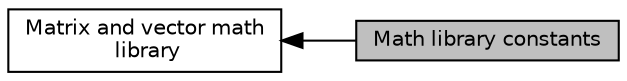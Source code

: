 digraph "Math library constants"
{
  edge [fontname="Helvetica",fontsize="10",labelfontname="Helvetica",labelfontsize="10"];
  node [fontname="Helvetica",fontsize="10",shape=record];
  rankdir=LR;
  Node1 [label="Matrix and vector math\l library",height=0.2,width=0.4,color="black", fillcolor="white", style="filled",URL="$group__mathlib.html"];
  Node0 [label="Math library constants",height=0.2,width=0.4,color="black", fillcolor="grey75", style="filled", fontcolor="black"];
  Node1->Node0 [shape=plaintext, dir="back", style="solid"];
}
